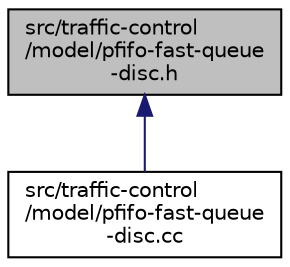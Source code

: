 digraph "src/traffic-control/model/pfifo-fast-queue-disc.h"
{
 // LATEX_PDF_SIZE
  edge [fontname="Helvetica",fontsize="10",labelfontname="Helvetica",labelfontsize="10"];
  node [fontname="Helvetica",fontsize="10",shape=record];
  Node1 [label="src/traffic-control\l/model/pfifo-fast-queue\l-disc.h",height=0.2,width=0.4,color="black", fillcolor="grey75", style="filled", fontcolor="black",tooltip=" "];
  Node1 -> Node2 [dir="back",color="midnightblue",fontsize="10",style="solid",fontname="Helvetica"];
  Node2 [label="src/traffic-control\l/model/pfifo-fast-queue\l-disc.cc",height=0.2,width=0.4,color="black", fillcolor="white", style="filled",URL="$pfifo-fast-queue-disc_8cc.html",tooltip=" "];
}
